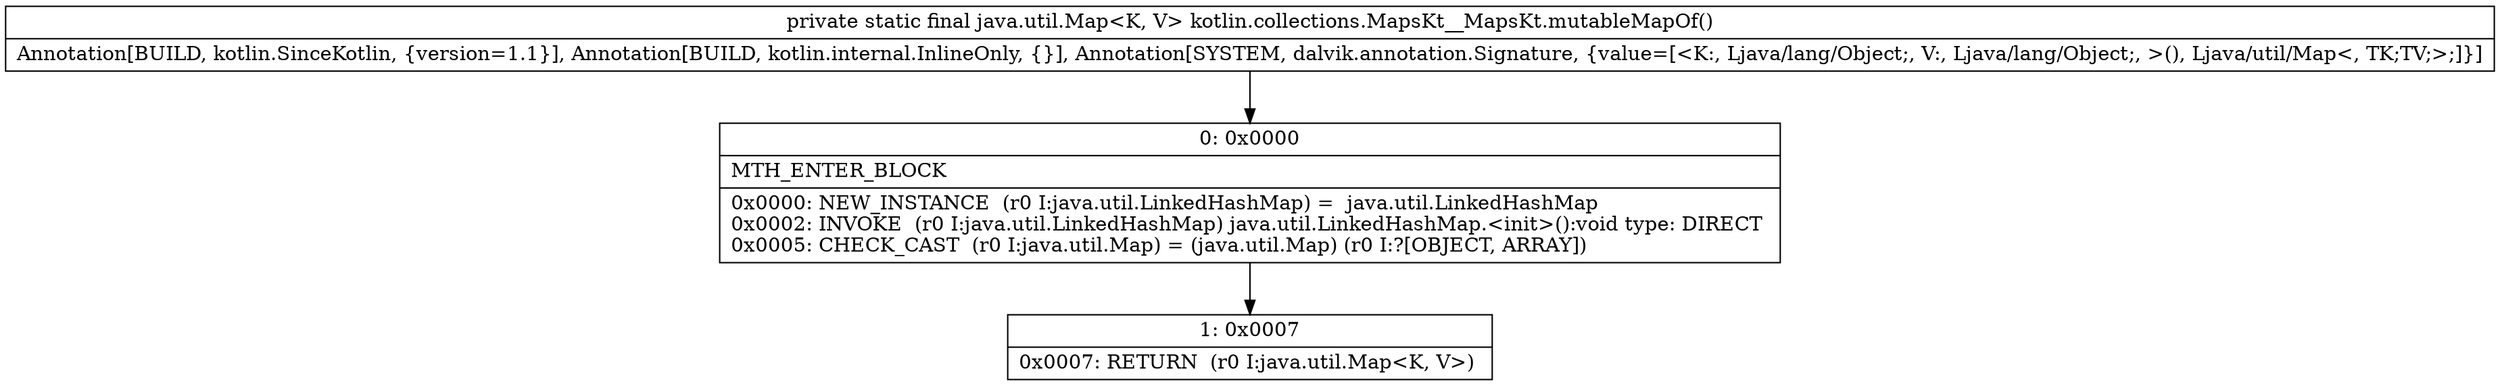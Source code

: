 digraph "CFG forkotlin.collections.MapsKt__MapsKt.mutableMapOf()Ljava\/util\/Map;" {
Node_0 [shape=record,label="{0\:\ 0x0000|MTH_ENTER_BLOCK\l|0x0000: NEW_INSTANCE  (r0 I:java.util.LinkedHashMap) =  java.util.LinkedHashMap \l0x0002: INVOKE  (r0 I:java.util.LinkedHashMap) java.util.LinkedHashMap.\<init\>():void type: DIRECT \l0x0005: CHECK_CAST  (r0 I:java.util.Map) = (java.util.Map) (r0 I:?[OBJECT, ARRAY]) \l}"];
Node_1 [shape=record,label="{1\:\ 0x0007|0x0007: RETURN  (r0 I:java.util.Map\<K, V\>) \l}"];
MethodNode[shape=record,label="{private static final java.util.Map\<K, V\> kotlin.collections.MapsKt__MapsKt.mutableMapOf()  | Annotation[BUILD, kotlin.SinceKotlin, \{version=1.1\}], Annotation[BUILD, kotlin.internal.InlineOnly, \{\}], Annotation[SYSTEM, dalvik.annotation.Signature, \{value=[\<K:, Ljava\/lang\/Object;, V:, Ljava\/lang\/Object;, \>(), Ljava\/util\/Map\<, TK;TV;\>;]\}]\l}"];
MethodNode -> Node_0;
Node_0 -> Node_1;
}

